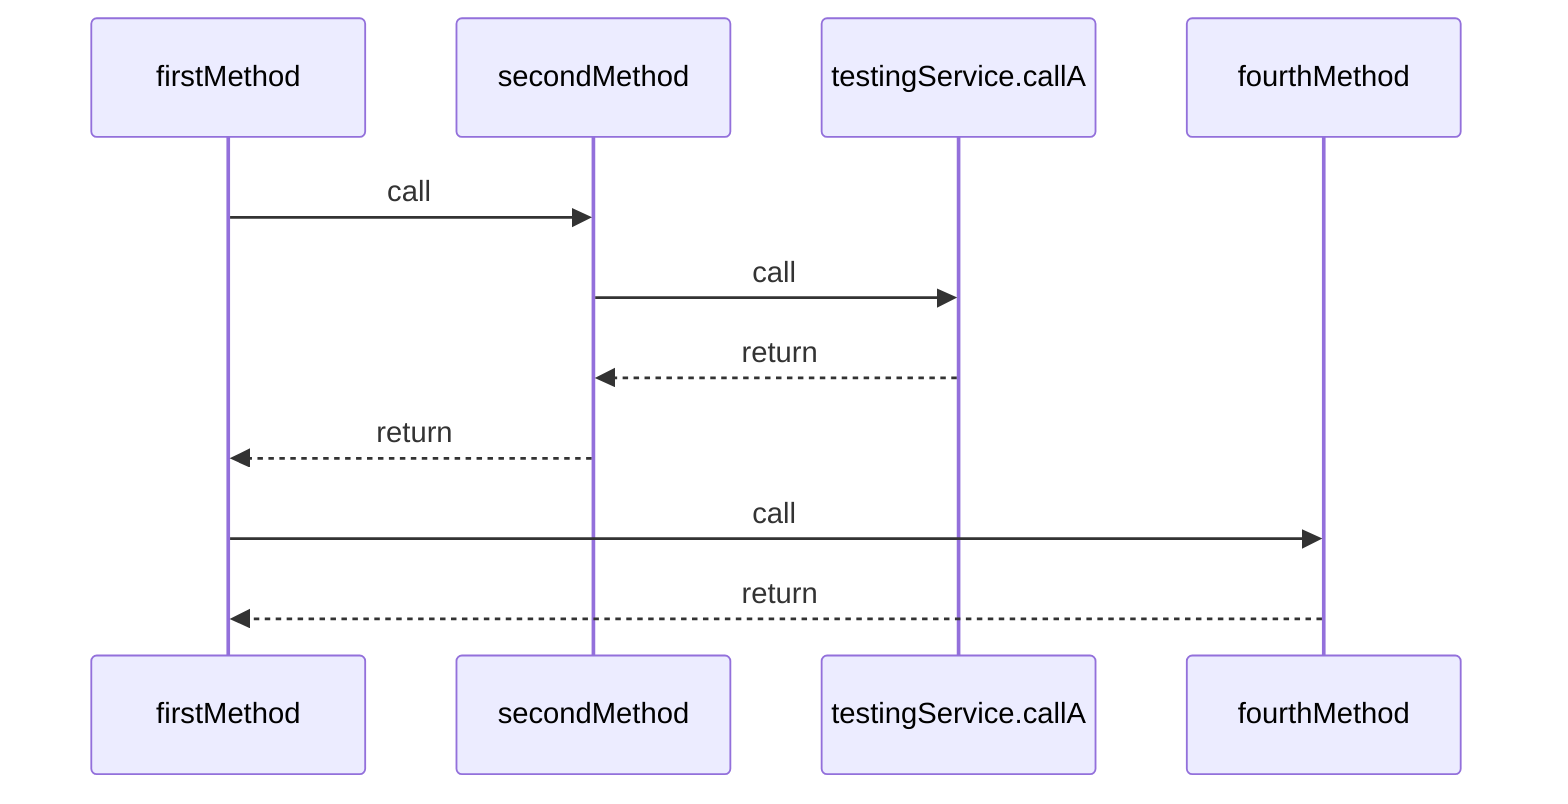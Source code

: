 sequenceDiagram
firstMethod ->> secondMethod: call
secondMethod ->> testingService.callA: call
testingService.callA -->> secondMethod: return
secondMethod -->> firstMethod: return
firstMethod ->> fourthMethod: call
fourthMethod -->> firstMethod: return